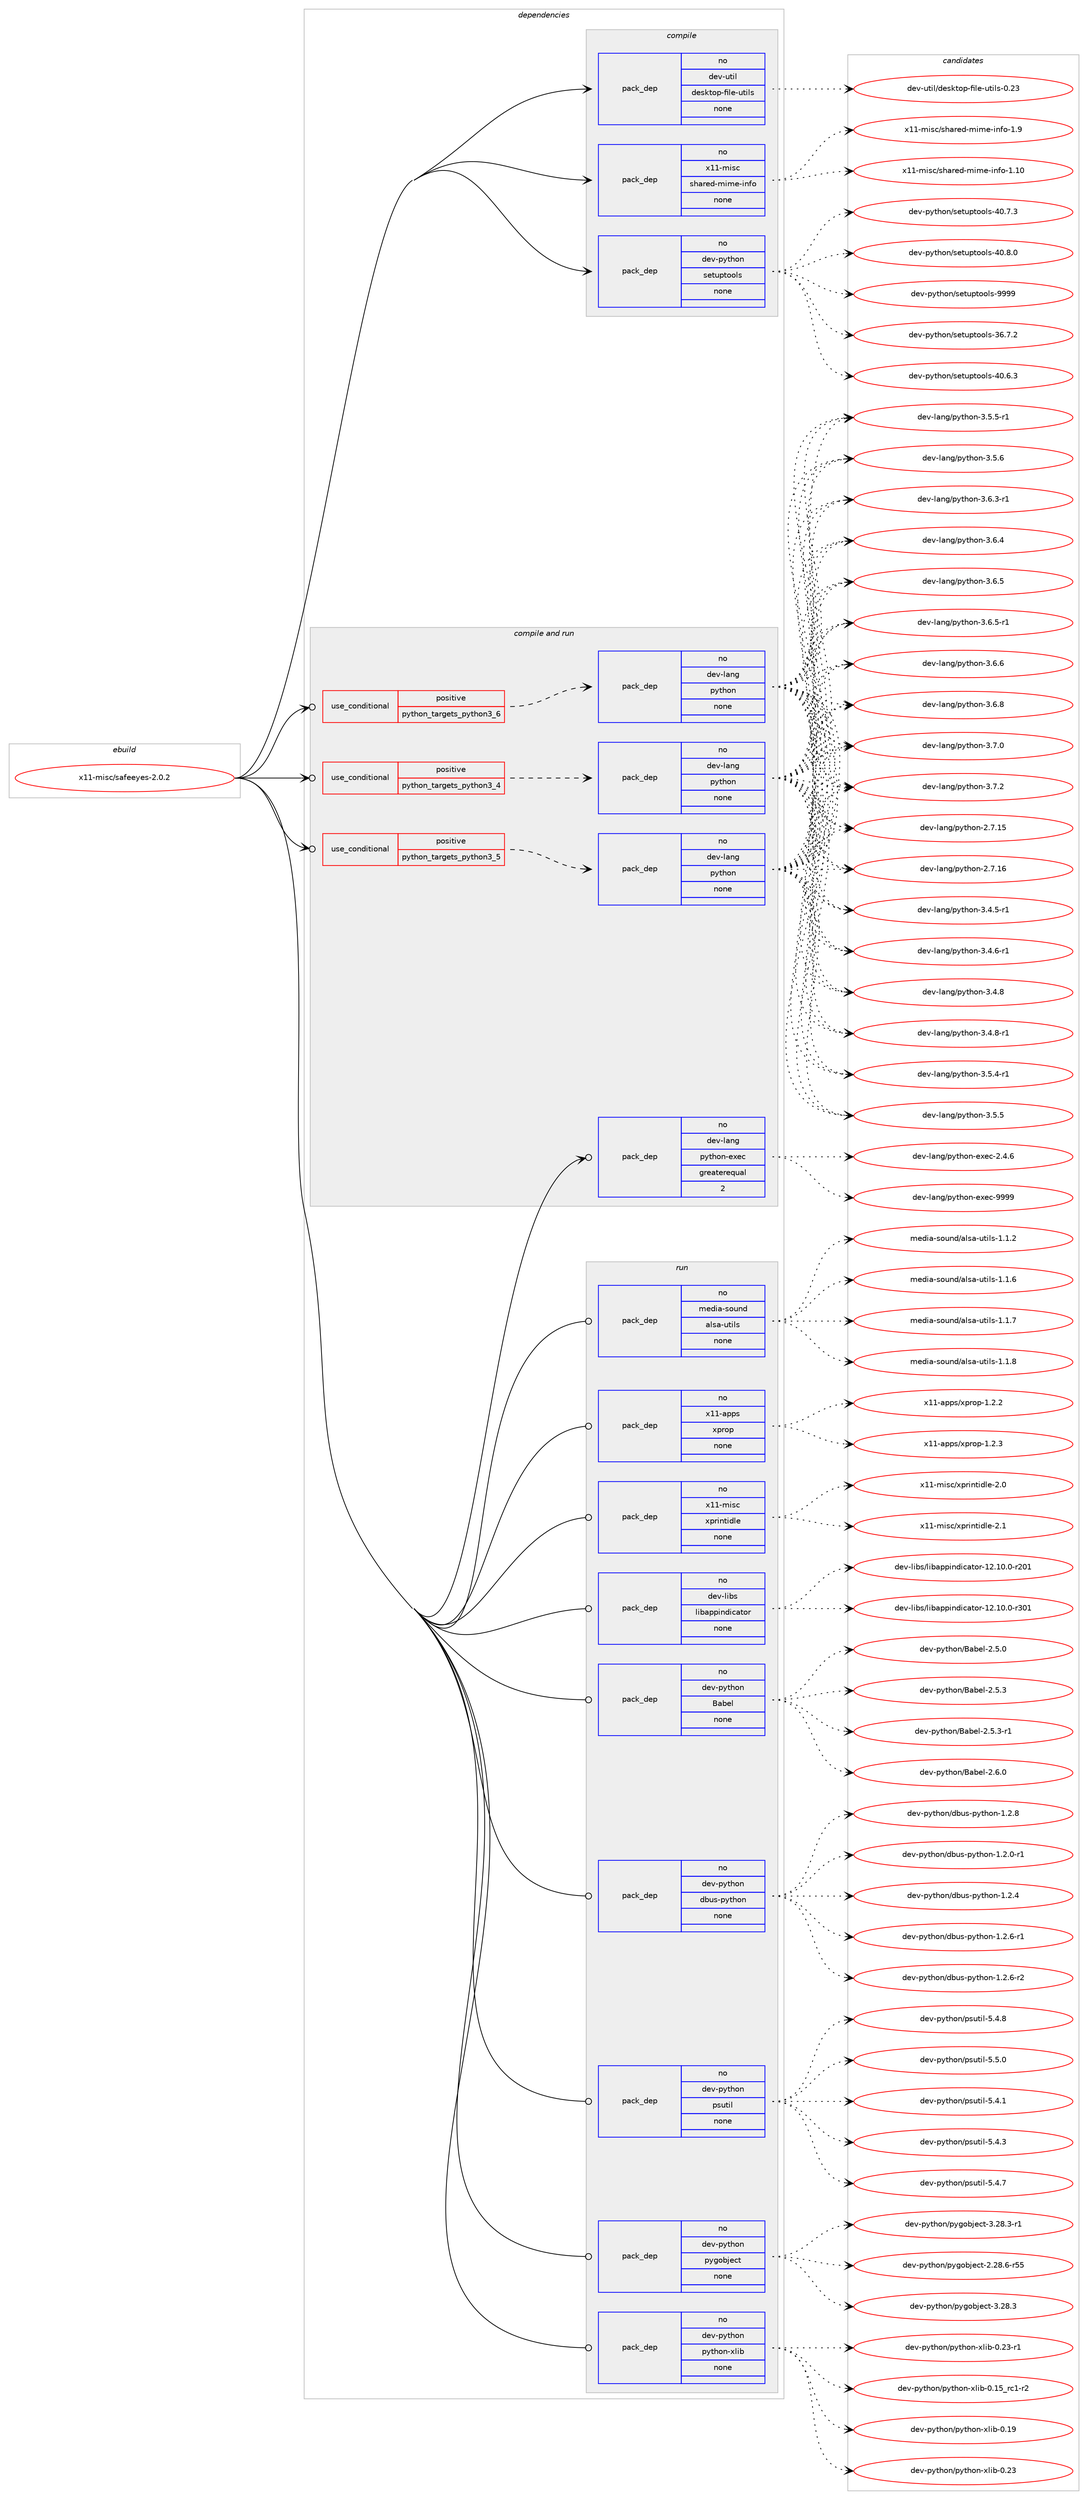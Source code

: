 digraph prolog {

# *************
# Graph options
# *************

newrank=true;
concentrate=true;
compound=true;
graph [rankdir=LR,fontname=Helvetica,fontsize=10,ranksep=1.5];#, ranksep=2.5, nodesep=0.2];
edge  [arrowhead=vee];
node  [fontname=Helvetica,fontsize=10];

# **********
# The ebuild
# **********

subgraph cluster_leftcol {
color=gray;
rank=same;
label=<<i>ebuild</i>>;
id [label="x11-misc/safeeyes-2.0.2", color=red, width=4, href="../x11-misc/safeeyes-2.0.2.svg"];
}

# ****************
# The dependencies
# ****************

subgraph cluster_midcol {
color=gray;
label=<<i>dependencies</i>>;
subgraph cluster_compile {
fillcolor="#eeeeee";
style=filled;
label=<<i>compile</i>>;
subgraph pack1267978 {
dependency1764339 [label=<<TABLE BORDER="0" CELLBORDER="1" CELLSPACING="0" CELLPADDING="4" WIDTH="220"><TR><TD ROWSPAN="6" CELLPADDING="30">pack_dep</TD></TR><TR><TD WIDTH="110">no</TD></TR><TR><TD>dev-python</TD></TR><TR><TD>setuptools</TD></TR><TR><TD>none</TD></TR><TR><TD></TD></TR></TABLE>>, shape=none, color=blue];
}
id:e -> dependency1764339:w [weight=20,style="solid",arrowhead="vee"];
subgraph pack1267979 {
dependency1764340 [label=<<TABLE BORDER="0" CELLBORDER="1" CELLSPACING="0" CELLPADDING="4" WIDTH="220"><TR><TD ROWSPAN="6" CELLPADDING="30">pack_dep</TD></TR><TR><TD WIDTH="110">no</TD></TR><TR><TD>dev-util</TD></TR><TR><TD>desktop-file-utils</TD></TR><TR><TD>none</TD></TR><TR><TD></TD></TR></TABLE>>, shape=none, color=blue];
}
id:e -> dependency1764340:w [weight=20,style="solid",arrowhead="vee"];
subgraph pack1267980 {
dependency1764341 [label=<<TABLE BORDER="0" CELLBORDER="1" CELLSPACING="0" CELLPADDING="4" WIDTH="220"><TR><TD ROWSPAN="6" CELLPADDING="30">pack_dep</TD></TR><TR><TD WIDTH="110">no</TD></TR><TR><TD>x11-misc</TD></TR><TR><TD>shared-mime-info</TD></TR><TR><TD>none</TD></TR><TR><TD></TD></TR></TABLE>>, shape=none, color=blue];
}
id:e -> dependency1764341:w [weight=20,style="solid",arrowhead="vee"];
}
subgraph cluster_compileandrun {
fillcolor="#eeeeee";
style=filled;
label=<<i>compile and run</i>>;
subgraph cond466642 {
dependency1764342 [label=<<TABLE BORDER="0" CELLBORDER="1" CELLSPACING="0" CELLPADDING="4"><TR><TD ROWSPAN="3" CELLPADDING="10">use_conditional</TD></TR><TR><TD>positive</TD></TR><TR><TD>python_targets_python3_4</TD></TR></TABLE>>, shape=none, color=red];
subgraph pack1267981 {
dependency1764343 [label=<<TABLE BORDER="0" CELLBORDER="1" CELLSPACING="0" CELLPADDING="4" WIDTH="220"><TR><TD ROWSPAN="6" CELLPADDING="30">pack_dep</TD></TR><TR><TD WIDTH="110">no</TD></TR><TR><TD>dev-lang</TD></TR><TR><TD>python</TD></TR><TR><TD>none</TD></TR><TR><TD></TD></TR></TABLE>>, shape=none, color=blue];
}
dependency1764342:e -> dependency1764343:w [weight=20,style="dashed",arrowhead="vee"];
}
id:e -> dependency1764342:w [weight=20,style="solid",arrowhead="odotvee"];
subgraph cond466643 {
dependency1764344 [label=<<TABLE BORDER="0" CELLBORDER="1" CELLSPACING="0" CELLPADDING="4"><TR><TD ROWSPAN="3" CELLPADDING="10">use_conditional</TD></TR><TR><TD>positive</TD></TR><TR><TD>python_targets_python3_5</TD></TR></TABLE>>, shape=none, color=red];
subgraph pack1267982 {
dependency1764345 [label=<<TABLE BORDER="0" CELLBORDER="1" CELLSPACING="0" CELLPADDING="4" WIDTH="220"><TR><TD ROWSPAN="6" CELLPADDING="30">pack_dep</TD></TR><TR><TD WIDTH="110">no</TD></TR><TR><TD>dev-lang</TD></TR><TR><TD>python</TD></TR><TR><TD>none</TD></TR><TR><TD></TD></TR></TABLE>>, shape=none, color=blue];
}
dependency1764344:e -> dependency1764345:w [weight=20,style="dashed",arrowhead="vee"];
}
id:e -> dependency1764344:w [weight=20,style="solid",arrowhead="odotvee"];
subgraph cond466644 {
dependency1764346 [label=<<TABLE BORDER="0" CELLBORDER="1" CELLSPACING="0" CELLPADDING="4"><TR><TD ROWSPAN="3" CELLPADDING="10">use_conditional</TD></TR><TR><TD>positive</TD></TR><TR><TD>python_targets_python3_6</TD></TR></TABLE>>, shape=none, color=red];
subgraph pack1267983 {
dependency1764347 [label=<<TABLE BORDER="0" CELLBORDER="1" CELLSPACING="0" CELLPADDING="4" WIDTH="220"><TR><TD ROWSPAN="6" CELLPADDING="30">pack_dep</TD></TR><TR><TD WIDTH="110">no</TD></TR><TR><TD>dev-lang</TD></TR><TR><TD>python</TD></TR><TR><TD>none</TD></TR><TR><TD></TD></TR></TABLE>>, shape=none, color=blue];
}
dependency1764346:e -> dependency1764347:w [weight=20,style="dashed",arrowhead="vee"];
}
id:e -> dependency1764346:w [weight=20,style="solid",arrowhead="odotvee"];
subgraph pack1267984 {
dependency1764348 [label=<<TABLE BORDER="0" CELLBORDER="1" CELLSPACING="0" CELLPADDING="4" WIDTH="220"><TR><TD ROWSPAN="6" CELLPADDING="30">pack_dep</TD></TR><TR><TD WIDTH="110">no</TD></TR><TR><TD>dev-lang</TD></TR><TR><TD>python-exec</TD></TR><TR><TD>greaterequal</TD></TR><TR><TD>2</TD></TR></TABLE>>, shape=none, color=blue];
}
id:e -> dependency1764348:w [weight=20,style="solid",arrowhead="odotvee"];
}
subgraph cluster_run {
fillcolor="#eeeeee";
style=filled;
label=<<i>run</i>>;
subgraph pack1267985 {
dependency1764349 [label=<<TABLE BORDER="0" CELLBORDER="1" CELLSPACING="0" CELLPADDING="4" WIDTH="220"><TR><TD ROWSPAN="6" CELLPADDING="30">pack_dep</TD></TR><TR><TD WIDTH="110">no</TD></TR><TR><TD>dev-libs</TD></TR><TR><TD>libappindicator</TD></TR><TR><TD>none</TD></TR><TR><TD></TD></TR></TABLE>>, shape=none, color=blue];
}
id:e -> dependency1764349:w [weight=20,style="solid",arrowhead="odot"];
subgraph pack1267986 {
dependency1764350 [label=<<TABLE BORDER="0" CELLBORDER="1" CELLSPACING="0" CELLPADDING="4" WIDTH="220"><TR><TD ROWSPAN="6" CELLPADDING="30">pack_dep</TD></TR><TR><TD WIDTH="110">no</TD></TR><TR><TD>dev-python</TD></TR><TR><TD>Babel</TD></TR><TR><TD>none</TD></TR><TR><TD></TD></TR></TABLE>>, shape=none, color=blue];
}
id:e -> dependency1764350:w [weight=20,style="solid",arrowhead="odot"];
subgraph pack1267987 {
dependency1764351 [label=<<TABLE BORDER="0" CELLBORDER="1" CELLSPACING="0" CELLPADDING="4" WIDTH="220"><TR><TD ROWSPAN="6" CELLPADDING="30">pack_dep</TD></TR><TR><TD WIDTH="110">no</TD></TR><TR><TD>dev-python</TD></TR><TR><TD>dbus-python</TD></TR><TR><TD>none</TD></TR><TR><TD></TD></TR></TABLE>>, shape=none, color=blue];
}
id:e -> dependency1764351:w [weight=20,style="solid",arrowhead="odot"];
subgraph pack1267988 {
dependency1764352 [label=<<TABLE BORDER="0" CELLBORDER="1" CELLSPACING="0" CELLPADDING="4" WIDTH="220"><TR><TD ROWSPAN="6" CELLPADDING="30">pack_dep</TD></TR><TR><TD WIDTH="110">no</TD></TR><TR><TD>dev-python</TD></TR><TR><TD>psutil</TD></TR><TR><TD>none</TD></TR><TR><TD></TD></TR></TABLE>>, shape=none, color=blue];
}
id:e -> dependency1764352:w [weight=20,style="solid",arrowhead="odot"];
subgraph pack1267989 {
dependency1764353 [label=<<TABLE BORDER="0" CELLBORDER="1" CELLSPACING="0" CELLPADDING="4" WIDTH="220"><TR><TD ROWSPAN="6" CELLPADDING="30">pack_dep</TD></TR><TR><TD WIDTH="110">no</TD></TR><TR><TD>dev-python</TD></TR><TR><TD>pygobject</TD></TR><TR><TD>none</TD></TR><TR><TD></TD></TR></TABLE>>, shape=none, color=blue];
}
id:e -> dependency1764353:w [weight=20,style="solid",arrowhead="odot"];
subgraph pack1267990 {
dependency1764354 [label=<<TABLE BORDER="0" CELLBORDER="1" CELLSPACING="0" CELLPADDING="4" WIDTH="220"><TR><TD ROWSPAN="6" CELLPADDING="30">pack_dep</TD></TR><TR><TD WIDTH="110">no</TD></TR><TR><TD>dev-python</TD></TR><TR><TD>python-xlib</TD></TR><TR><TD>none</TD></TR><TR><TD></TD></TR></TABLE>>, shape=none, color=blue];
}
id:e -> dependency1764354:w [weight=20,style="solid",arrowhead="odot"];
subgraph pack1267991 {
dependency1764355 [label=<<TABLE BORDER="0" CELLBORDER="1" CELLSPACING="0" CELLPADDING="4" WIDTH="220"><TR><TD ROWSPAN="6" CELLPADDING="30">pack_dep</TD></TR><TR><TD WIDTH="110">no</TD></TR><TR><TD>media-sound</TD></TR><TR><TD>alsa-utils</TD></TR><TR><TD>none</TD></TR><TR><TD></TD></TR></TABLE>>, shape=none, color=blue];
}
id:e -> dependency1764355:w [weight=20,style="solid",arrowhead="odot"];
subgraph pack1267992 {
dependency1764356 [label=<<TABLE BORDER="0" CELLBORDER="1" CELLSPACING="0" CELLPADDING="4" WIDTH="220"><TR><TD ROWSPAN="6" CELLPADDING="30">pack_dep</TD></TR><TR><TD WIDTH="110">no</TD></TR><TR><TD>x11-apps</TD></TR><TR><TD>xprop</TD></TR><TR><TD>none</TD></TR><TR><TD></TD></TR></TABLE>>, shape=none, color=blue];
}
id:e -> dependency1764356:w [weight=20,style="solid",arrowhead="odot"];
subgraph pack1267993 {
dependency1764357 [label=<<TABLE BORDER="0" CELLBORDER="1" CELLSPACING="0" CELLPADDING="4" WIDTH="220"><TR><TD ROWSPAN="6" CELLPADDING="30">pack_dep</TD></TR><TR><TD WIDTH="110">no</TD></TR><TR><TD>x11-misc</TD></TR><TR><TD>xprintidle</TD></TR><TR><TD>none</TD></TR><TR><TD></TD></TR></TABLE>>, shape=none, color=blue];
}
id:e -> dependency1764357:w [weight=20,style="solid",arrowhead="odot"];
}
}

# **************
# The candidates
# **************

subgraph cluster_choices {
rank=same;
color=gray;
label=<<i>candidates</i>>;

subgraph choice1267978 {
color=black;
nodesep=1;
choice100101118451121211161041111104711510111611711211611111110811545515446554650 [label="dev-python/setuptools-36.7.2", color=red, width=4,href="../dev-python/setuptools-36.7.2.svg"];
choice100101118451121211161041111104711510111611711211611111110811545524846544651 [label="dev-python/setuptools-40.6.3", color=red, width=4,href="../dev-python/setuptools-40.6.3.svg"];
choice100101118451121211161041111104711510111611711211611111110811545524846554651 [label="dev-python/setuptools-40.7.3", color=red, width=4,href="../dev-python/setuptools-40.7.3.svg"];
choice100101118451121211161041111104711510111611711211611111110811545524846564648 [label="dev-python/setuptools-40.8.0", color=red, width=4,href="../dev-python/setuptools-40.8.0.svg"];
choice10010111845112121116104111110471151011161171121161111111081154557575757 [label="dev-python/setuptools-9999", color=red, width=4,href="../dev-python/setuptools-9999.svg"];
dependency1764339:e -> choice100101118451121211161041111104711510111611711211611111110811545515446554650:w [style=dotted,weight="100"];
dependency1764339:e -> choice100101118451121211161041111104711510111611711211611111110811545524846544651:w [style=dotted,weight="100"];
dependency1764339:e -> choice100101118451121211161041111104711510111611711211611111110811545524846554651:w [style=dotted,weight="100"];
dependency1764339:e -> choice100101118451121211161041111104711510111611711211611111110811545524846564648:w [style=dotted,weight="100"];
dependency1764339:e -> choice10010111845112121116104111110471151011161171121161111111081154557575757:w [style=dotted,weight="100"];
}
subgraph choice1267979 {
color=black;
nodesep=1;
choice100101118451171161051084710010111510711611111245102105108101451171161051081154548465051 [label="dev-util/desktop-file-utils-0.23", color=red, width=4,href="../dev-util/desktop-file-utils-0.23.svg"];
dependency1764340:e -> choice100101118451171161051084710010111510711611111245102105108101451171161051081154548465051:w [style=dotted,weight="100"];
}
subgraph choice1267980 {
color=black;
nodesep=1;
choice12049494510910511599471151049711410110045109105109101451051101021114549464948 [label="x11-misc/shared-mime-info-1.10", color=red, width=4,href="../x11-misc/shared-mime-info-1.10.svg"];
choice120494945109105115994711510497114101100451091051091014510511010211145494657 [label="x11-misc/shared-mime-info-1.9", color=red, width=4,href="../x11-misc/shared-mime-info-1.9.svg"];
dependency1764341:e -> choice12049494510910511599471151049711410110045109105109101451051101021114549464948:w [style=dotted,weight="100"];
dependency1764341:e -> choice120494945109105115994711510497114101100451091051091014510511010211145494657:w [style=dotted,weight="100"];
}
subgraph choice1267981 {
color=black;
nodesep=1;
choice10010111845108971101034711212111610411111045504655464953 [label="dev-lang/python-2.7.15", color=red, width=4,href="../dev-lang/python-2.7.15.svg"];
choice10010111845108971101034711212111610411111045504655464954 [label="dev-lang/python-2.7.16", color=red, width=4,href="../dev-lang/python-2.7.16.svg"];
choice1001011184510897110103471121211161041111104551465246534511449 [label="dev-lang/python-3.4.5-r1", color=red, width=4,href="../dev-lang/python-3.4.5-r1.svg"];
choice1001011184510897110103471121211161041111104551465246544511449 [label="dev-lang/python-3.4.6-r1", color=red, width=4,href="../dev-lang/python-3.4.6-r1.svg"];
choice100101118451089711010347112121116104111110455146524656 [label="dev-lang/python-3.4.8", color=red, width=4,href="../dev-lang/python-3.4.8.svg"];
choice1001011184510897110103471121211161041111104551465246564511449 [label="dev-lang/python-3.4.8-r1", color=red, width=4,href="../dev-lang/python-3.4.8-r1.svg"];
choice1001011184510897110103471121211161041111104551465346524511449 [label="dev-lang/python-3.5.4-r1", color=red, width=4,href="../dev-lang/python-3.5.4-r1.svg"];
choice100101118451089711010347112121116104111110455146534653 [label="dev-lang/python-3.5.5", color=red, width=4,href="../dev-lang/python-3.5.5.svg"];
choice1001011184510897110103471121211161041111104551465346534511449 [label="dev-lang/python-3.5.5-r1", color=red, width=4,href="../dev-lang/python-3.5.5-r1.svg"];
choice100101118451089711010347112121116104111110455146534654 [label="dev-lang/python-3.5.6", color=red, width=4,href="../dev-lang/python-3.5.6.svg"];
choice1001011184510897110103471121211161041111104551465446514511449 [label="dev-lang/python-3.6.3-r1", color=red, width=4,href="../dev-lang/python-3.6.3-r1.svg"];
choice100101118451089711010347112121116104111110455146544652 [label="dev-lang/python-3.6.4", color=red, width=4,href="../dev-lang/python-3.6.4.svg"];
choice100101118451089711010347112121116104111110455146544653 [label="dev-lang/python-3.6.5", color=red, width=4,href="../dev-lang/python-3.6.5.svg"];
choice1001011184510897110103471121211161041111104551465446534511449 [label="dev-lang/python-3.6.5-r1", color=red, width=4,href="../dev-lang/python-3.6.5-r1.svg"];
choice100101118451089711010347112121116104111110455146544654 [label="dev-lang/python-3.6.6", color=red, width=4,href="../dev-lang/python-3.6.6.svg"];
choice100101118451089711010347112121116104111110455146544656 [label="dev-lang/python-3.6.8", color=red, width=4,href="../dev-lang/python-3.6.8.svg"];
choice100101118451089711010347112121116104111110455146554648 [label="dev-lang/python-3.7.0", color=red, width=4,href="../dev-lang/python-3.7.0.svg"];
choice100101118451089711010347112121116104111110455146554650 [label="dev-lang/python-3.7.2", color=red, width=4,href="../dev-lang/python-3.7.2.svg"];
dependency1764343:e -> choice10010111845108971101034711212111610411111045504655464953:w [style=dotted,weight="100"];
dependency1764343:e -> choice10010111845108971101034711212111610411111045504655464954:w [style=dotted,weight="100"];
dependency1764343:e -> choice1001011184510897110103471121211161041111104551465246534511449:w [style=dotted,weight="100"];
dependency1764343:e -> choice1001011184510897110103471121211161041111104551465246544511449:w [style=dotted,weight="100"];
dependency1764343:e -> choice100101118451089711010347112121116104111110455146524656:w [style=dotted,weight="100"];
dependency1764343:e -> choice1001011184510897110103471121211161041111104551465246564511449:w [style=dotted,weight="100"];
dependency1764343:e -> choice1001011184510897110103471121211161041111104551465346524511449:w [style=dotted,weight="100"];
dependency1764343:e -> choice100101118451089711010347112121116104111110455146534653:w [style=dotted,weight="100"];
dependency1764343:e -> choice1001011184510897110103471121211161041111104551465346534511449:w [style=dotted,weight="100"];
dependency1764343:e -> choice100101118451089711010347112121116104111110455146534654:w [style=dotted,weight="100"];
dependency1764343:e -> choice1001011184510897110103471121211161041111104551465446514511449:w [style=dotted,weight="100"];
dependency1764343:e -> choice100101118451089711010347112121116104111110455146544652:w [style=dotted,weight="100"];
dependency1764343:e -> choice100101118451089711010347112121116104111110455146544653:w [style=dotted,weight="100"];
dependency1764343:e -> choice1001011184510897110103471121211161041111104551465446534511449:w [style=dotted,weight="100"];
dependency1764343:e -> choice100101118451089711010347112121116104111110455146544654:w [style=dotted,weight="100"];
dependency1764343:e -> choice100101118451089711010347112121116104111110455146544656:w [style=dotted,weight="100"];
dependency1764343:e -> choice100101118451089711010347112121116104111110455146554648:w [style=dotted,weight="100"];
dependency1764343:e -> choice100101118451089711010347112121116104111110455146554650:w [style=dotted,weight="100"];
}
subgraph choice1267982 {
color=black;
nodesep=1;
choice10010111845108971101034711212111610411111045504655464953 [label="dev-lang/python-2.7.15", color=red, width=4,href="../dev-lang/python-2.7.15.svg"];
choice10010111845108971101034711212111610411111045504655464954 [label="dev-lang/python-2.7.16", color=red, width=4,href="../dev-lang/python-2.7.16.svg"];
choice1001011184510897110103471121211161041111104551465246534511449 [label="dev-lang/python-3.4.5-r1", color=red, width=4,href="../dev-lang/python-3.4.5-r1.svg"];
choice1001011184510897110103471121211161041111104551465246544511449 [label="dev-lang/python-3.4.6-r1", color=red, width=4,href="../dev-lang/python-3.4.6-r1.svg"];
choice100101118451089711010347112121116104111110455146524656 [label="dev-lang/python-3.4.8", color=red, width=4,href="../dev-lang/python-3.4.8.svg"];
choice1001011184510897110103471121211161041111104551465246564511449 [label="dev-lang/python-3.4.8-r1", color=red, width=4,href="../dev-lang/python-3.4.8-r1.svg"];
choice1001011184510897110103471121211161041111104551465346524511449 [label="dev-lang/python-3.5.4-r1", color=red, width=4,href="../dev-lang/python-3.5.4-r1.svg"];
choice100101118451089711010347112121116104111110455146534653 [label="dev-lang/python-3.5.5", color=red, width=4,href="../dev-lang/python-3.5.5.svg"];
choice1001011184510897110103471121211161041111104551465346534511449 [label="dev-lang/python-3.5.5-r1", color=red, width=4,href="../dev-lang/python-3.5.5-r1.svg"];
choice100101118451089711010347112121116104111110455146534654 [label="dev-lang/python-3.5.6", color=red, width=4,href="../dev-lang/python-3.5.6.svg"];
choice1001011184510897110103471121211161041111104551465446514511449 [label="dev-lang/python-3.6.3-r1", color=red, width=4,href="../dev-lang/python-3.6.3-r1.svg"];
choice100101118451089711010347112121116104111110455146544652 [label="dev-lang/python-3.6.4", color=red, width=4,href="../dev-lang/python-3.6.4.svg"];
choice100101118451089711010347112121116104111110455146544653 [label="dev-lang/python-3.6.5", color=red, width=4,href="../dev-lang/python-3.6.5.svg"];
choice1001011184510897110103471121211161041111104551465446534511449 [label="dev-lang/python-3.6.5-r1", color=red, width=4,href="../dev-lang/python-3.6.5-r1.svg"];
choice100101118451089711010347112121116104111110455146544654 [label="dev-lang/python-3.6.6", color=red, width=4,href="../dev-lang/python-3.6.6.svg"];
choice100101118451089711010347112121116104111110455146544656 [label="dev-lang/python-3.6.8", color=red, width=4,href="../dev-lang/python-3.6.8.svg"];
choice100101118451089711010347112121116104111110455146554648 [label="dev-lang/python-3.7.0", color=red, width=4,href="../dev-lang/python-3.7.0.svg"];
choice100101118451089711010347112121116104111110455146554650 [label="dev-lang/python-3.7.2", color=red, width=4,href="../dev-lang/python-3.7.2.svg"];
dependency1764345:e -> choice10010111845108971101034711212111610411111045504655464953:w [style=dotted,weight="100"];
dependency1764345:e -> choice10010111845108971101034711212111610411111045504655464954:w [style=dotted,weight="100"];
dependency1764345:e -> choice1001011184510897110103471121211161041111104551465246534511449:w [style=dotted,weight="100"];
dependency1764345:e -> choice1001011184510897110103471121211161041111104551465246544511449:w [style=dotted,weight="100"];
dependency1764345:e -> choice100101118451089711010347112121116104111110455146524656:w [style=dotted,weight="100"];
dependency1764345:e -> choice1001011184510897110103471121211161041111104551465246564511449:w [style=dotted,weight="100"];
dependency1764345:e -> choice1001011184510897110103471121211161041111104551465346524511449:w [style=dotted,weight="100"];
dependency1764345:e -> choice100101118451089711010347112121116104111110455146534653:w [style=dotted,weight="100"];
dependency1764345:e -> choice1001011184510897110103471121211161041111104551465346534511449:w [style=dotted,weight="100"];
dependency1764345:e -> choice100101118451089711010347112121116104111110455146534654:w [style=dotted,weight="100"];
dependency1764345:e -> choice1001011184510897110103471121211161041111104551465446514511449:w [style=dotted,weight="100"];
dependency1764345:e -> choice100101118451089711010347112121116104111110455146544652:w [style=dotted,weight="100"];
dependency1764345:e -> choice100101118451089711010347112121116104111110455146544653:w [style=dotted,weight="100"];
dependency1764345:e -> choice1001011184510897110103471121211161041111104551465446534511449:w [style=dotted,weight="100"];
dependency1764345:e -> choice100101118451089711010347112121116104111110455146544654:w [style=dotted,weight="100"];
dependency1764345:e -> choice100101118451089711010347112121116104111110455146544656:w [style=dotted,weight="100"];
dependency1764345:e -> choice100101118451089711010347112121116104111110455146554648:w [style=dotted,weight="100"];
dependency1764345:e -> choice100101118451089711010347112121116104111110455146554650:w [style=dotted,weight="100"];
}
subgraph choice1267983 {
color=black;
nodesep=1;
choice10010111845108971101034711212111610411111045504655464953 [label="dev-lang/python-2.7.15", color=red, width=4,href="../dev-lang/python-2.7.15.svg"];
choice10010111845108971101034711212111610411111045504655464954 [label="dev-lang/python-2.7.16", color=red, width=4,href="../dev-lang/python-2.7.16.svg"];
choice1001011184510897110103471121211161041111104551465246534511449 [label="dev-lang/python-3.4.5-r1", color=red, width=4,href="../dev-lang/python-3.4.5-r1.svg"];
choice1001011184510897110103471121211161041111104551465246544511449 [label="dev-lang/python-3.4.6-r1", color=red, width=4,href="../dev-lang/python-3.4.6-r1.svg"];
choice100101118451089711010347112121116104111110455146524656 [label="dev-lang/python-3.4.8", color=red, width=4,href="../dev-lang/python-3.4.8.svg"];
choice1001011184510897110103471121211161041111104551465246564511449 [label="dev-lang/python-3.4.8-r1", color=red, width=4,href="../dev-lang/python-3.4.8-r1.svg"];
choice1001011184510897110103471121211161041111104551465346524511449 [label="dev-lang/python-3.5.4-r1", color=red, width=4,href="../dev-lang/python-3.5.4-r1.svg"];
choice100101118451089711010347112121116104111110455146534653 [label="dev-lang/python-3.5.5", color=red, width=4,href="../dev-lang/python-3.5.5.svg"];
choice1001011184510897110103471121211161041111104551465346534511449 [label="dev-lang/python-3.5.5-r1", color=red, width=4,href="../dev-lang/python-3.5.5-r1.svg"];
choice100101118451089711010347112121116104111110455146534654 [label="dev-lang/python-3.5.6", color=red, width=4,href="../dev-lang/python-3.5.6.svg"];
choice1001011184510897110103471121211161041111104551465446514511449 [label="dev-lang/python-3.6.3-r1", color=red, width=4,href="../dev-lang/python-3.6.3-r1.svg"];
choice100101118451089711010347112121116104111110455146544652 [label="dev-lang/python-3.6.4", color=red, width=4,href="../dev-lang/python-3.6.4.svg"];
choice100101118451089711010347112121116104111110455146544653 [label="dev-lang/python-3.6.5", color=red, width=4,href="../dev-lang/python-3.6.5.svg"];
choice1001011184510897110103471121211161041111104551465446534511449 [label="dev-lang/python-3.6.5-r1", color=red, width=4,href="../dev-lang/python-3.6.5-r1.svg"];
choice100101118451089711010347112121116104111110455146544654 [label="dev-lang/python-3.6.6", color=red, width=4,href="../dev-lang/python-3.6.6.svg"];
choice100101118451089711010347112121116104111110455146544656 [label="dev-lang/python-3.6.8", color=red, width=4,href="../dev-lang/python-3.6.8.svg"];
choice100101118451089711010347112121116104111110455146554648 [label="dev-lang/python-3.7.0", color=red, width=4,href="../dev-lang/python-3.7.0.svg"];
choice100101118451089711010347112121116104111110455146554650 [label="dev-lang/python-3.7.2", color=red, width=4,href="../dev-lang/python-3.7.2.svg"];
dependency1764347:e -> choice10010111845108971101034711212111610411111045504655464953:w [style=dotted,weight="100"];
dependency1764347:e -> choice10010111845108971101034711212111610411111045504655464954:w [style=dotted,weight="100"];
dependency1764347:e -> choice1001011184510897110103471121211161041111104551465246534511449:w [style=dotted,weight="100"];
dependency1764347:e -> choice1001011184510897110103471121211161041111104551465246544511449:w [style=dotted,weight="100"];
dependency1764347:e -> choice100101118451089711010347112121116104111110455146524656:w [style=dotted,weight="100"];
dependency1764347:e -> choice1001011184510897110103471121211161041111104551465246564511449:w [style=dotted,weight="100"];
dependency1764347:e -> choice1001011184510897110103471121211161041111104551465346524511449:w [style=dotted,weight="100"];
dependency1764347:e -> choice100101118451089711010347112121116104111110455146534653:w [style=dotted,weight="100"];
dependency1764347:e -> choice1001011184510897110103471121211161041111104551465346534511449:w [style=dotted,weight="100"];
dependency1764347:e -> choice100101118451089711010347112121116104111110455146534654:w [style=dotted,weight="100"];
dependency1764347:e -> choice1001011184510897110103471121211161041111104551465446514511449:w [style=dotted,weight="100"];
dependency1764347:e -> choice100101118451089711010347112121116104111110455146544652:w [style=dotted,weight="100"];
dependency1764347:e -> choice100101118451089711010347112121116104111110455146544653:w [style=dotted,weight="100"];
dependency1764347:e -> choice1001011184510897110103471121211161041111104551465446534511449:w [style=dotted,weight="100"];
dependency1764347:e -> choice100101118451089711010347112121116104111110455146544654:w [style=dotted,weight="100"];
dependency1764347:e -> choice100101118451089711010347112121116104111110455146544656:w [style=dotted,weight="100"];
dependency1764347:e -> choice100101118451089711010347112121116104111110455146554648:w [style=dotted,weight="100"];
dependency1764347:e -> choice100101118451089711010347112121116104111110455146554650:w [style=dotted,weight="100"];
}
subgraph choice1267984 {
color=black;
nodesep=1;
choice1001011184510897110103471121211161041111104510112010199455046524654 [label="dev-lang/python-exec-2.4.6", color=red, width=4,href="../dev-lang/python-exec-2.4.6.svg"];
choice10010111845108971101034711212111610411111045101120101994557575757 [label="dev-lang/python-exec-9999", color=red, width=4,href="../dev-lang/python-exec-9999.svg"];
dependency1764348:e -> choice1001011184510897110103471121211161041111104510112010199455046524654:w [style=dotted,weight="100"];
dependency1764348:e -> choice10010111845108971101034711212111610411111045101120101994557575757:w [style=dotted,weight="100"];
}
subgraph choice1267985 {
color=black;
nodesep=1;
choice10010111845108105981154710810598971121121051101001059997116111114454950464948464845114504849 [label="dev-libs/libappindicator-12.10.0-r201", color=red, width=4,href="../dev-libs/libappindicator-12.10.0-r201.svg"];
choice10010111845108105981154710810598971121121051101001059997116111114454950464948464845114514849 [label="dev-libs/libappindicator-12.10.0-r301", color=red, width=4,href="../dev-libs/libappindicator-12.10.0-r301.svg"];
dependency1764349:e -> choice10010111845108105981154710810598971121121051101001059997116111114454950464948464845114504849:w [style=dotted,weight="100"];
dependency1764349:e -> choice10010111845108105981154710810598971121121051101001059997116111114454950464948464845114514849:w [style=dotted,weight="100"];
}
subgraph choice1267986 {
color=black;
nodesep=1;
choice1001011184511212111610411111047669798101108455046534648 [label="dev-python/Babel-2.5.0", color=red, width=4,href="../dev-python/Babel-2.5.0.svg"];
choice1001011184511212111610411111047669798101108455046534651 [label="dev-python/Babel-2.5.3", color=red, width=4,href="../dev-python/Babel-2.5.3.svg"];
choice10010111845112121116104111110476697981011084550465346514511449 [label="dev-python/Babel-2.5.3-r1", color=red, width=4,href="../dev-python/Babel-2.5.3-r1.svg"];
choice1001011184511212111610411111047669798101108455046544648 [label="dev-python/Babel-2.6.0", color=red, width=4,href="../dev-python/Babel-2.6.0.svg"];
dependency1764350:e -> choice1001011184511212111610411111047669798101108455046534648:w [style=dotted,weight="100"];
dependency1764350:e -> choice1001011184511212111610411111047669798101108455046534651:w [style=dotted,weight="100"];
dependency1764350:e -> choice10010111845112121116104111110476697981011084550465346514511449:w [style=dotted,weight="100"];
dependency1764350:e -> choice1001011184511212111610411111047669798101108455046544648:w [style=dotted,weight="100"];
}
subgraph choice1267987 {
color=black;
nodesep=1;
choice100101118451121211161041111104710098117115451121211161041111104549465046484511449 [label="dev-python/dbus-python-1.2.0-r1", color=red, width=4,href="../dev-python/dbus-python-1.2.0-r1.svg"];
choice10010111845112121116104111110471009811711545112121116104111110454946504652 [label="dev-python/dbus-python-1.2.4", color=red, width=4,href="../dev-python/dbus-python-1.2.4.svg"];
choice100101118451121211161041111104710098117115451121211161041111104549465046544511449 [label="dev-python/dbus-python-1.2.6-r1", color=red, width=4,href="../dev-python/dbus-python-1.2.6-r1.svg"];
choice100101118451121211161041111104710098117115451121211161041111104549465046544511450 [label="dev-python/dbus-python-1.2.6-r2", color=red, width=4,href="../dev-python/dbus-python-1.2.6-r2.svg"];
choice10010111845112121116104111110471009811711545112121116104111110454946504656 [label="dev-python/dbus-python-1.2.8", color=red, width=4,href="../dev-python/dbus-python-1.2.8.svg"];
dependency1764351:e -> choice100101118451121211161041111104710098117115451121211161041111104549465046484511449:w [style=dotted,weight="100"];
dependency1764351:e -> choice10010111845112121116104111110471009811711545112121116104111110454946504652:w [style=dotted,weight="100"];
dependency1764351:e -> choice100101118451121211161041111104710098117115451121211161041111104549465046544511449:w [style=dotted,weight="100"];
dependency1764351:e -> choice100101118451121211161041111104710098117115451121211161041111104549465046544511450:w [style=dotted,weight="100"];
dependency1764351:e -> choice10010111845112121116104111110471009811711545112121116104111110454946504656:w [style=dotted,weight="100"];
}
subgraph choice1267988 {
color=black;
nodesep=1;
choice1001011184511212111610411111047112115117116105108455346524649 [label="dev-python/psutil-5.4.1", color=red, width=4,href="../dev-python/psutil-5.4.1.svg"];
choice1001011184511212111610411111047112115117116105108455346524651 [label="dev-python/psutil-5.4.3", color=red, width=4,href="../dev-python/psutil-5.4.3.svg"];
choice1001011184511212111610411111047112115117116105108455346524655 [label="dev-python/psutil-5.4.7", color=red, width=4,href="../dev-python/psutil-5.4.7.svg"];
choice1001011184511212111610411111047112115117116105108455346524656 [label="dev-python/psutil-5.4.8", color=red, width=4,href="../dev-python/psutil-5.4.8.svg"];
choice1001011184511212111610411111047112115117116105108455346534648 [label="dev-python/psutil-5.5.0", color=red, width=4,href="../dev-python/psutil-5.5.0.svg"];
dependency1764352:e -> choice1001011184511212111610411111047112115117116105108455346524649:w [style=dotted,weight="100"];
dependency1764352:e -> choice1001011184511212111610411111047112115117116105108455346524651:w [style=dotted,weight="100"];
dependency1764352:e -> choice1001011184511212111610411111047112115117116105108455346524655:w [style=dotted,weight="100"];
dependency1764352:e -> choice1001011184511212111610411111047112115117116105108455346524656:w [style=dotted,weight="100"];
dependency1764352:e -> choice1001011184511212111610411111047112115117116105108455346534648:w [style=dotted,weight="100"];
}
subgraph choice1267989 {
color=black;
nodesep=1;
choice1001011184511212111610411111047112121103111981061019911645504650564654451145353 [label="dev-python/pygobject-2.28.6-r55", color=red, width=4,href="../dev-python/pygobject-2.28.6-r55.svg"];
choice1001011184511212111610411111047112121103111981061019911645514650564651 [label="dev-python/pygobject-3.28.3", color=red, width=4,href="../dev-python/pygobject-3.28.3.svg"];
choice10010111845112121116104111110471121211031119810610199116455146505646514511449 [label="dev-python/pygobject-3.28.3-r1", color=red, width=4,href="../dev-python/pygobject-3.28.3-r1.svg"];
dependency1764353:e -> choice1001011184511212111610411111047112121103111981061019911645504650564654451145353:w [style=dotted,weight="100"];
dependency1764353:e -> choice1001011184511212111610411111047112121103111981061019911645514650564651:w [style=dotted,weight="100"];
dependency1764353:e -> choice10010111845112121116104111110471121211031119810610199116455146505646514511449:w [style=dotted,weight="100"];
}
subgraph choice1267990 {
color=black;
nodesep=1;
choice1001011184511212111610411111047112121116104111110451201081059845484649539511499494511450 [label="dev-python/python-xlib-0.15_rc1-r2", color=red, width=4,href="../dev-python/python-xlib-0.15_rc1-r2.svg"];
choice100101118451121211161041111104711212111610411111045120108105984548464957 [label="dev-python/python-xlib-0.19", color=red, width=4,href="../dev-python/python-xlib-0.19.svg"];
choice100101118451121211161041111104711212111610411111045120108105984548465051 [label="dev-python/python-xlib-0.23", color=red, width=4,href="../dev-python/python-xlib-0.23.svg"];
choice1001011184511212111610411111047112121116104111110451201081059845484650514511449 [label="dev-python/python-xlib-0.23-r1", color=red, width=4,href="../dev-python/python-xlib-0.23-r1.svg"];
dependency1764354:e -> choice1001011184511212111610411111047112121116104111110451201081059845484649539511499494511450:w [style=dotted,weight="100"];
dependency1764354:e -> choice100101118451121211161041111104711212111610411111045120108105984548464957:w [style=dotted,weight="100"];
dependency1764354:e -> choice100101118451121211161041111104711212111610411111045120108105984548465051:w [style=dotted,weight="100"];
dependency1764354:e -> choice1001011184511212111610411111047112121116104111110451201081059845484650514511449:w [style=dotted,weight="100"];
}
subgraph choice1267991 {
color=black;
nodesep=1;
choice109101100105974511511111711010047971081159745117116105108115454946494650 [label="media-sound/alsa-utils-1.1.2", color=red, width=4,href="../media-sound/alsa-utils-1.1.2.svg"];
choice109101100105974511511111711010047971081159745117116105108115454946494654 [label="media-sound/alsa-utils-1.1.6", color=red, width=4,href="../media-sound/alsa-utils-1.1.6.svg"];
choice109101100105974511511111711010047971081159745117116105108115454946494655 [label="media-sound/alsa-utils-1.1.7", color=red, width=4,href="../media-sound/alsa-utils-1.1.7.svg"];
choice109101100105974511511111711010047971081159745117116105108115454946494656 [label="media-sound/alsa-utils-1.1.8", color=red, width=4,href="../media-sound/alsa-utils-1.1.8.svg"];
dependency1764355:e -> choice109101100105974511511111711010047971081159745117116105108115454946494650:w [style=dotted,weight="100"];
dependency1764355:e -> choice109101100105974511511111711010047971081159745117116105108115454946494654:w [style=dotted,weight="100"];
dependency1764355:e -> choice109101100105974511511111711010047971081159745117116105108115454946494655:w [style=dotted,weight="100"];
dependency1764355:e -> choice109101100105974511511111711010047971081159745117116105108115454946494656:w [style=dotted,weight="100"];
}
subgraph choice1267992 {
color=black;
nodesep=1;
choice1204949459711211211547120112114111112454946504650 [label="x11-apps/xprop-1.2.2", color=red, width=4,href="../x11-apps/xprop-1.2.2.svg"];
choice1204949459711211211547120112114111112454946504651 [label="x11-apps/xprop-1.2.3", color=red, width=4,href="../x11-apps/xprop-1.2.3.svg"];
dependency1764356:e -> choice1204949459711211211547120112114111112454946504650:w [style=dotted,weight="100"];
dependency1764356:e -> choice1204949459711211211547120112114111112454946504651:w [style=dotted,weight="100"];
}
subgraph choice1267993 {
color=black;
nodesep=1;
choice120494945109105115994712011211410511011610510010810145504648 [label="x11-misc/xprintidle-2.0", color=red, width=4,href="../x11-misc/xprintidle-2.0.svg"];
choice120494945109105115994712011211410511011610510010810145504649 [label="x11-misc/xprintidle-2.1", color=red, width=4,href="../x11-misc/xprintidle-2.1.svg"];
dependency1764357:e -> choice120494945109105115994712011211410511011610510010810145504648:w [style=dotted,weight="100"];
dependency1764357:e -> choice120494945109105115994712011211410511011610510010810145504649:w [style=dotted,weight="100"];
}
}

}
